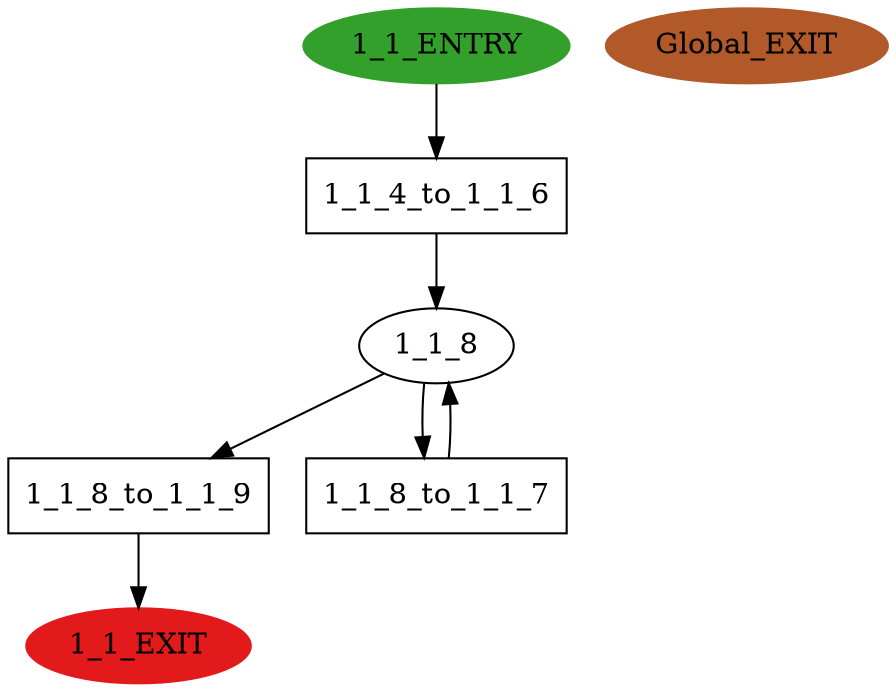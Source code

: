 digraph model { 
compound=true; 
node  [style="filled", colorscheme="paired12"];  "1_1_ENTRY" [shape=ellipse, color=4, style=filled];
  "Global_EXIT" [shape=ellipse, color=12, style=filled];
  "1_1_EXIT" [shape=ellipse, color=6, style=filled];
  "1_1_8" [shape=ellipse, style=""];
  "1_1_8_to_1_1_9" [shape=box, style=""];
  "1_1_8_to_1_1_9" [label="1_1_8_to_1_1_9\n"];
  "1_1_8_to_1_1_7" [shape=box, style=""];
  "1_1_8_to_1_1_7" [label="1_1_8_to_1_1_7\n"];
  "1_1_4_to_1_1_6" [shape=box, style=""];
  "1_1_4_to_1_1_6" [label="1_1_4_to_1_1_6\n"];
  "1_1_8" -> "1_1_8_to_1_1_9" [label="", arrowhead="normal"];
  "1_1_8_to_1_1_9" -> "1_1_EXIT" [label="", arrowhead="normal"];
  "1_1_ENTRY" -> "1_1_4_to_1_1_6" [label="", arrowhead="normal"];
  "1_1_4_to_1_1_6" -> "1_1_8" [label="", arrowhead="normal"];
  "1_1_8_to_1_1_7" -> "1_1_8" [label="", arrowhead="normal"];
  "1_1_8" -> "1_1_8_to_1_1_7" [label="", arrowhead="normal"];
}
